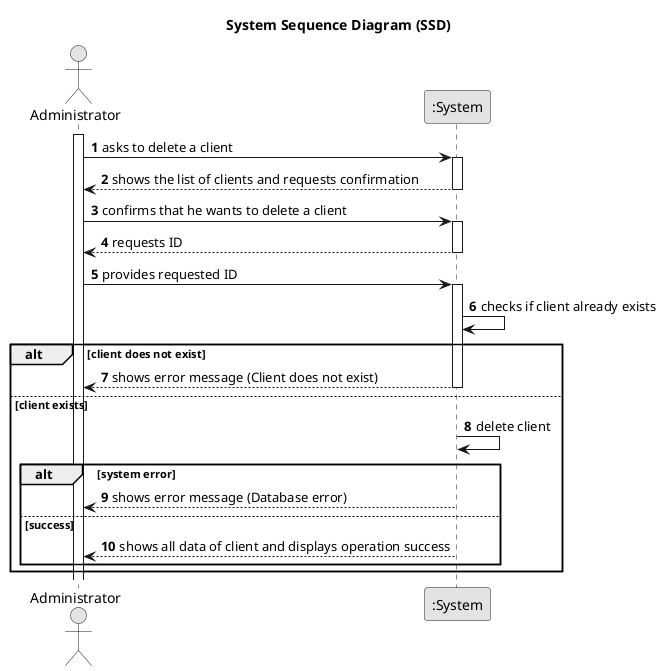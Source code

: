 @startuml
skinparam monochrome true
skinparam packageStyle rectangle
skinparam shadowing false

title System Sequence Diagram (SSD)

autonumber

actor "Administrator" as ADM
participant ":System" as System

activate ADM

    ADM -> System : asks to delete a client
    activate System

        System --> ADM : shows the list of clients and requests confirmation
    deactivate System

    ADM -> System : confirms that he wants to delete a client
    activate System

        System --> ADM : requests ID
    deactivate System

    ADM -> System : provides requested ID
    activate System

            System -> System : checks if client already exists
            alt client does not exist
                System --> ADM : shows error message (Client does not exist)
                deactivate System
            else client exists
                System -> System : delete client
                alt system error
                    System --> ADM : shows error message (Database error)
                    deactivate System
                else success
                    System --> ADM : shows all data of client and displays operation success
                    deactivate System
                end

        end
@enduml
